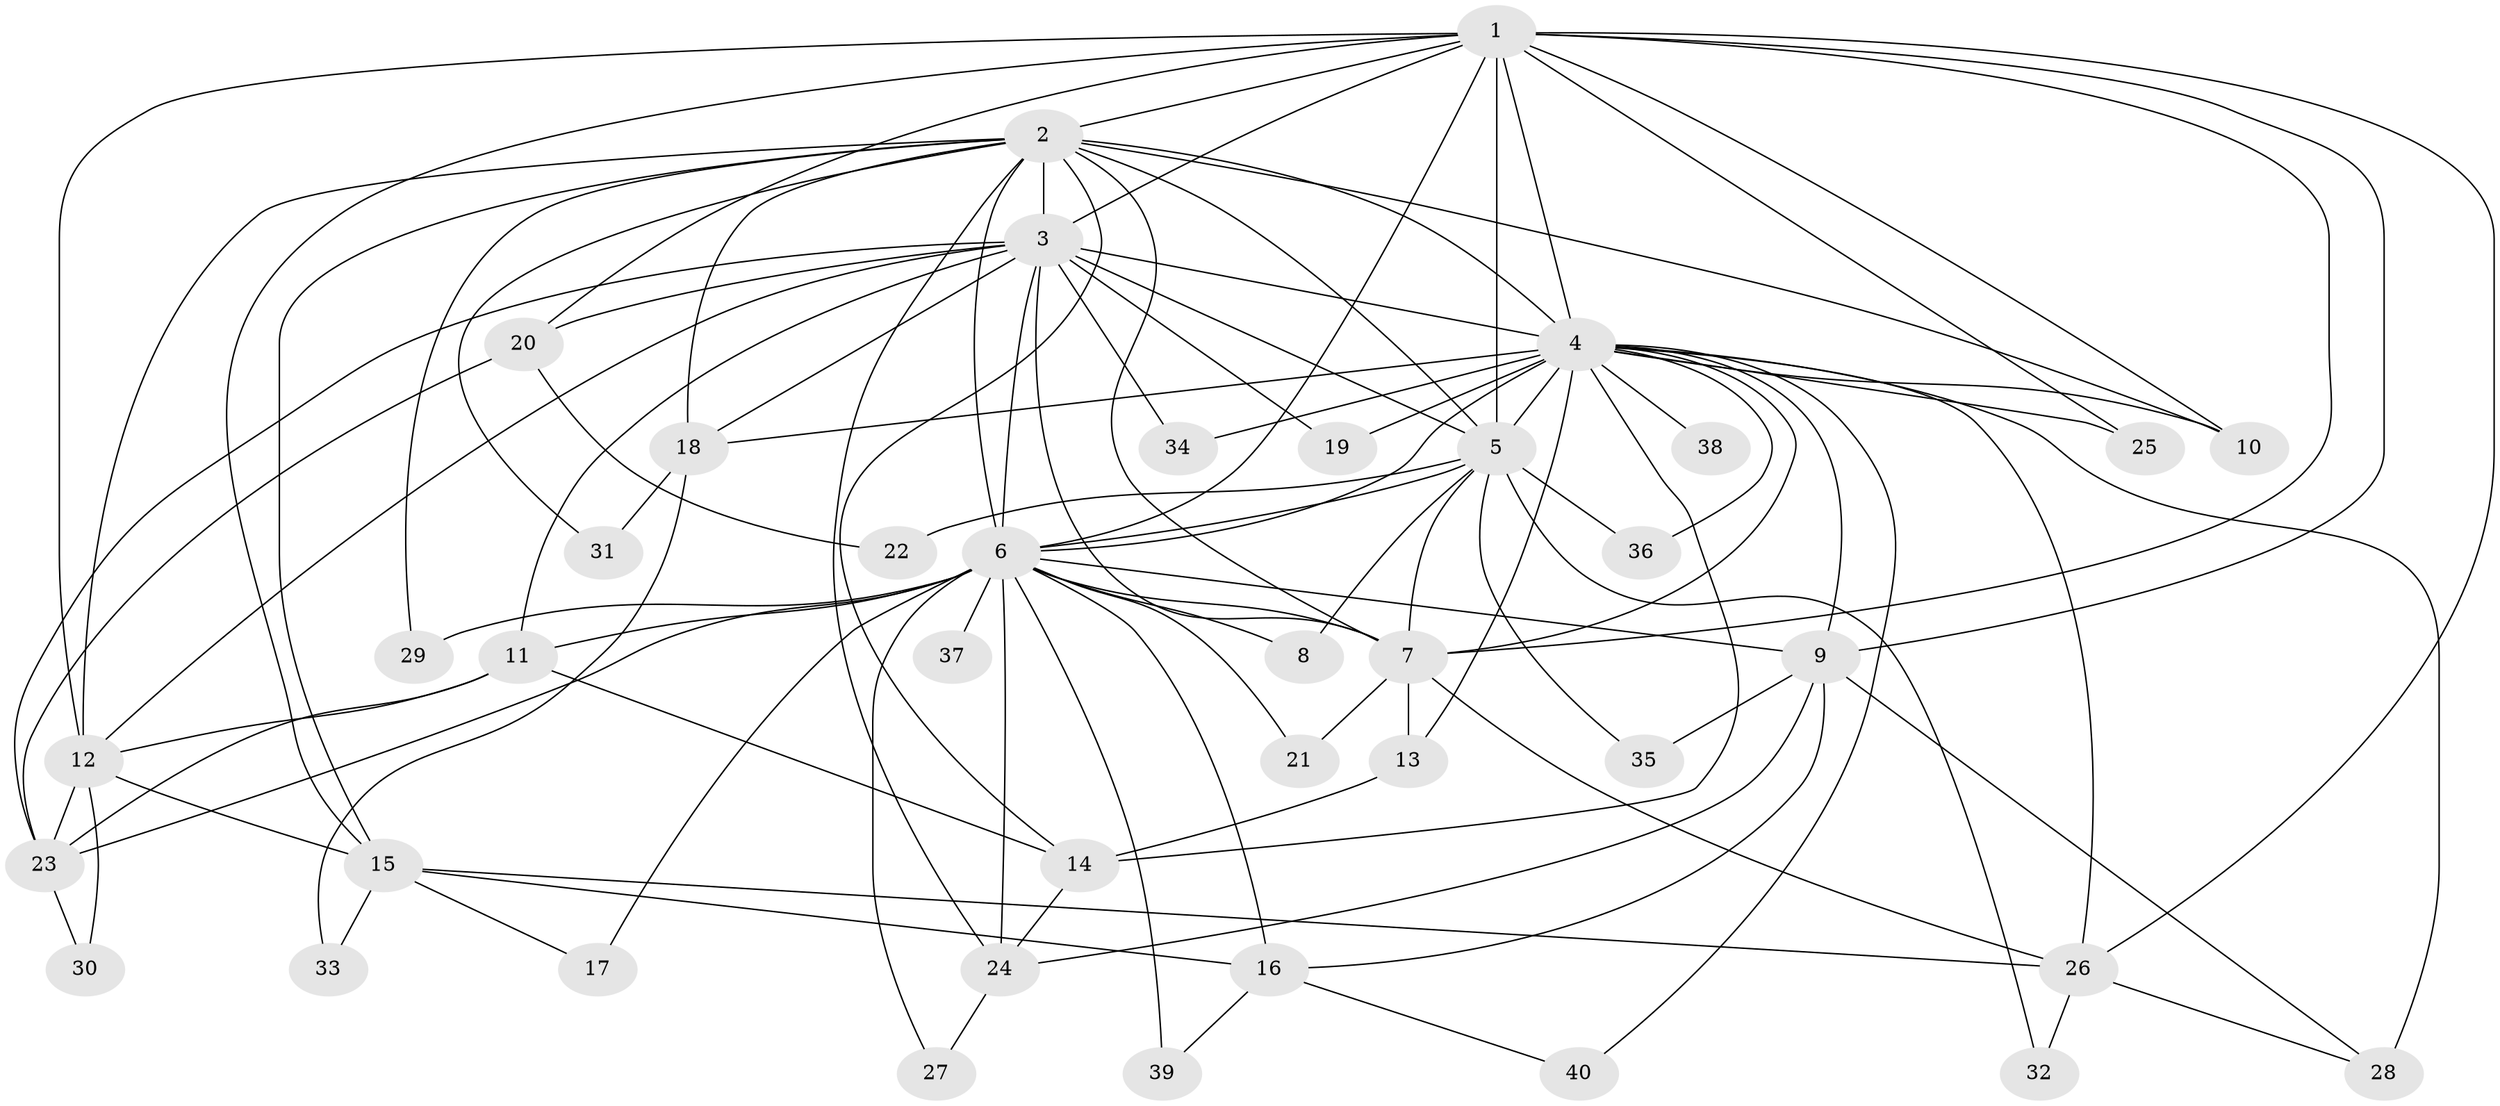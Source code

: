 // original degree distribution, {14: 0.012658227848101266, 15: 0.02531645569620253, 16: 0.02531645569620253, 27: 0.012658227848101266, 23: 0.012658227848101266, 24: 0.012658227848101266, 13: 0.012658227848101266, 19: 0.012658227848101266, 3: 0.17721518987341772, 4: 0.0759493670886076, 5: 0.06329113924050633, 7: 0.012658227848101266, 2: 0.5443037974683544}
// Generated by graph-tools (version 1.1) at 2025/34/03/09/25 02:34:44]
// undirected, 40 vertices, 102 edges
graph export_dot {
graph [start="1"]
  node [color=gray90,style=filled];
  1;
  2;
  3;
  4;
  5;
  6;
  7;
  8;
  9;
  10;
  11;
  12;
  13;
  14;
  15;
  16;
  17;
  18;
  19;
  20;
  21;
  22;
  23;
  24;
  25;
  26;
  27;
  28;
  29;
  30;
  31;
  32;
  33;
  34;
  35;
  36;
  37;
  38;
  39;
  40;
  1 -- 2 [weight=4.0];
  1 -- 3 [weight=4.0];
  1 -- 4 [weight=2.0];
  1 -- 5 [weight=3.0];
  1 -- 6 [weight=3.0];
  1 -- 7 [weight=2.0];
  1 -- 9 [weight=7.0];
  1 -- 10 [weight=1.0];
  1 -- 12 [weight=1.0];
  1 -- 15 [weight=1.0];
  1 -- 20 [weight=1.0];
  1 -- 25 [weight=1.0];
  1 -- 26 [weight=2.0];
  2 -- 3 [weight=4.0];
  2 -- 4 [weight=2.0];
  2 -- 5 [weight=2.0];
  2 -- 6 [weight=2.0];
  2 -- 7 [weight=3.0];
  2 -- 10 [weight=1.0];
  2 -- 12 [weight=1.0];
  2 -- 14 [weight=1.0];
  2 -- 15 [weight=5.0];
  2 -- 18 [weight=2.0];
  2 -- 24 [weight=1.0];
  2 -- 29 [weight=1.0];
  2 -- 31 [weight=1.0];
  3 -- 4 [weight=3.0];
  3 -- 5 [weight=2.0];
  3 -- 6 [weight=3.0];
  3 -- 7 [weight=2.0];
  3 -- 11 [weight=1.0];
  3 -- 12 [weight=1.0];
  3 -- 18 [weight=1.0];
  3 -- 19 [weight=2.0];
  3 -- 20 [weight=1.0];
  3 -- 23 [weight=1.0];
  3 -- 34 [weight=2.0];
  4 -- 5 [weight=2.0];
  4 -- 6 [weight=1.0];
  4 -- 7 [weight=1.0];
  4 -- 9 [weight=1.0];
  4 -- 10 [weight=1.0];
  4 -- 13 [weight=1.0];
  4 -- 14 [weight=2.0];
  4 -- 18 [weight=1.0];
  4 -- 19 [weight=2.0];
  4 -- 25 [weight=1.0];
  4 -- 26 [weight=1.0];
  4 -- 28 [weight=1.0];
  4 -- 34 [weight=1.0];
  4 -- 36 [weight=1.0];
  4 -- 38 [weight=1.0];
  4 -- 40 [weight=1.0];
  5 -- 6 [weight=1.0];
  5 -- 7 [weight=1.0];
  5 -- 8 [weight=2.0];
  5 -- 22 [weight=1.0];
  5 -- 32 [weight=1.0];
  5 -- 35 [weight=1.0];
  5 -- 36 [weight=1.0];
  6 -- 7 [weight=1.0];
  6 -- 8 [weight=1.0];
  6 -- 9 [weight=2.0];
  6 -- 11 [weight=1.0];
  6 -- 16 [weight=1.0];
  6 -- 17 [weight=1.0];
  6 -- 21 [weight=1.0];
  6 -- 23 [weight=1.0];
  6 -- 24 [weight=1.0];
  6 -- 27 [weight=1.0];
  6 -- 29 [weight=1.0];
  6 -- 37 [weight=1.0];
  6 -- 39 [weight=1.0];
  7 -- 13 [weight=1.0];
  7 -- 21 [weight=1.0];
  7 -- 26 [weight=1.0];
  9 -- 16 [weight=1.0];
  9 -- 24 [weight=1.0];
  9 -- 28 [weight=1.0];
  9 -- 35 [weight=1.0];
  11 -- 12 [weight=1.0];
  11 -- 14 [weight=1.0];
  11 -- 23 [weight=1.0];
  12 -- 15 [weight=2.0];
  12 -- 23 [weight=1.0];
  12 -- 30 [weight=1.0];
  13 -- 14 [weight=1.0];
  14 -- 24 [weight=1.0];
  15 -- 16 [weight=1.0];
  15 -- 17 [weight=1.0];
  15 -- 26 [weight=1.0];
  15 -- 33 [weight=1.0];
  16 -- 39 [weight=1.0];
  16 -- 40 [weight=1.0];
  18 -- 31 [weight=1.0];
  18 -- 33 [weight=1.0];
  20 -- 22 [weight=1.0];
  20 -- 23 [weight=1.0];
  23 -- 30 [weight=1.0];
  24 -- 27 [weight=1.0];
  26 -- 28 [weight=1.0];
  26 -- 32 [weight=1.0];
}
